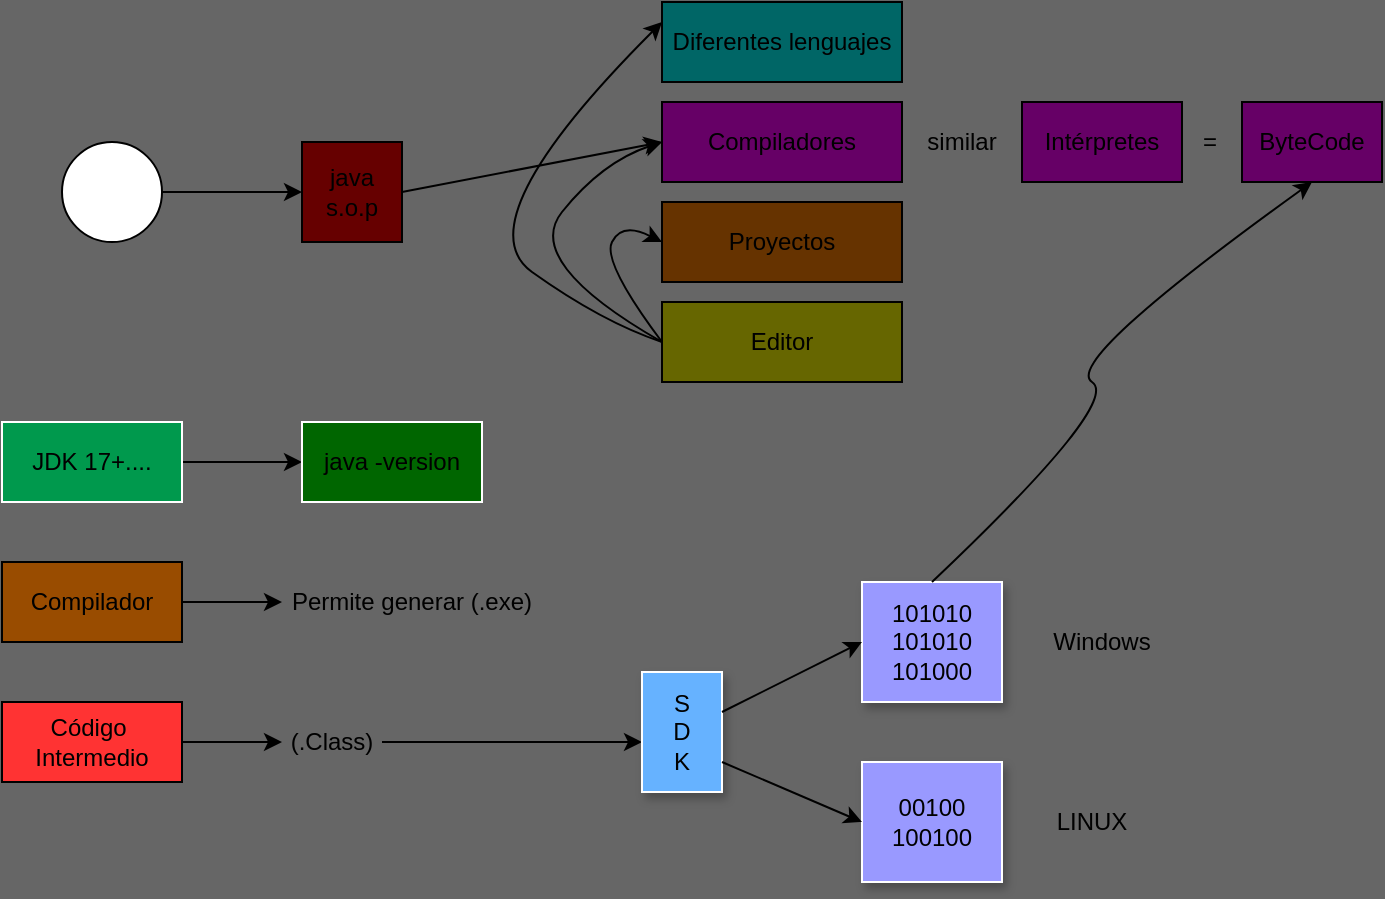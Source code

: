 <mxfile>
    <diagram id="cHzzmYzJNVdIJKY9GFnr" name="Página-1">
        <mxGraphModel dx="820" dy="470" grid="0" gridSize="10" guides="1" tooltips="1" connect="1" arrows="1" fold="1" page="0" pageScale="1" pageWidth="827" pageHeight="1169" background="#666666" math="0" shadow="0">
            <root>
                <mxCell id="0"/>
                <mxCell id="1" parent="0"/>
                <mxCell id="2" value="" style="ellipse;whiteSpace=wrap;html=1;aspect=fixed;" vertex="1" parent="1">
                    <mxGeometry x="150" y="160" width="50" height="50" as="geometry"/>
                </mxCell>
                <mxCell id="15" style="edgeStyle=none;html=1;exitX=1;exitY=0.5;exitDx=0;exitDy=0;entryX=0;entryY=0.5;entryDx=0;entryDy=0;" edge="1" parent="1" source="3" target="5">
                    <mxGeometry relative="1" as="geometry"/>
                </mxCell>
                <mxCell id="3" value="java&lt;br&gt;s.o.p" style="whiteSpace=wrap;html=1;aspect=fixed;fillColor=#660000;" vertex="1" parent="1">
                    <mxGeometry x="270" y="160" width="50" height="50" as="geometry"/>
                </mxCell>
                <mxCell id="4" value="Diferentes lenguajes" style="rounded=0;whiteSpace=wrap;html=1;fillColor=#006666;" vertex="1" parent="1">
                    <mxGeometry x="450" y="90" width="120" height="40" as="geometry"/>
                </mxCell>
                <mxCell id="5" value="Compiladores&lt;span style=&quot;color: rgba(0 , 0 , 0 , 0) ; font-family: monospace ; font-size: 0px&quot;&gt;%3CmxGraphModel%3E%3Croot%3E%3CmxCell%20id%3D%220%22%2F%3E%3CmxCell%20id%3D%221%22%20parent%3D%220%22%2F%3E%3CmxCell%20id%3D%222%22%20value%3D%22Diferentes%20lenguajes%22%20style%3D%22rounded%3D0%3BwhiteSpace%3Dwrap%3Bhtml%3D1%3B%22%20vertex%3D%221%22%20parent%3D%221%22%3E%3CmxGeometry%20x%3D%22450%22%20y%3D%2290%22%20width%3D%22120%22%20height%3D%2240%22%20as%3D%22geometry%22%2F%3E%3C%2FmxCell%3E%3C%2Froot%3E%3C%2FmxGraphModel%3E&lt;/span&gt;" style="rounded=0;whiteSpace=wrap;html=1;fillColor=#660066;" vertex="1" parent="1">
                    <mxGeometry x="450" y="140" width="120" height="40" as="geometry"/>
                </mxCell>
                <mxCell id="6" value="Proyectos" style="rounded=0;whiteSpace=wrap;html=1;fillColor=#663300;" vertex="1" parent="1">
                    <mxGeometry x="450" y="190" width="120" height="40" as="geometry"/>
                </mxCell>
                <mxCell id="7" value="Editor" style="rounded=0;whiteSpace=wrap;html=1;fillColor=#666600;" vertex="1" parent="1">
                    <mxGeometry x="450" y="240" width="120" height="40" as="geometry"/>
                </mxCell>
                <mxCell id="8" value="similar" style="text;html=1;strokeColor=none;fillColor=none;align=center;verticalAlign=middle;whiteSpace=wrap;rounded=0;" vertex="1" parent="1">
                    <mxGeometry x="570" y="145" width="60" height="30" as="geometry"/>
                </mxCell>
                <mxCell id="9" value="Intérpretes" style="rounded=0;whiteSpace=wrap;html=1;fillColor=#660066;" vertex="1" parent="1">
                    <mxGeometry x="630" y="140" width="80" height="40" as="geometry"/>
                </mxCell>
                <mxCell id="10" value="ByteCode" style="rounded=0;whiteSpace=wrap;html=1;fillColor=#660066;" vertex="1" parent="1">
                    <mxGeometry x="740" y="140" width="70" height="40" as="geometry"/>
                </mxCell>
                <mxCell id="11" value="=" style="text;html=1;strokeColor=none;fillColor=none;align=center;verticalAlign=middle;whiteSpace=wrap;rounded=0;" vertex="1" parent="1">
                    <mxGeometry x="704" y="145" width="40" height="30" as="geometry"/>
                </mxCell>
                <mxCell id="13" style="edgeStyle=none;html=1;exitX=1;exitY=0.5;exitDx=0;exitDy=0;" edge="1" parent="1" source="2" target="3">
                    <mxGeometry relative="1" as="geometry">
                        <mxPoint x="210" y="185" as="sourcePoint"/>
                    </mxGeometry>
                </mxCell>
                <mxCell id="12" value="" style="shape=image;verticalLabelPosition=bottom;labelBackgroundColor=#ffffff;verticalAlign=top;aspect=fixed;imageAspect=0;image=https://upload.wikimedia.org/wikipedia/commons/thumb/9/9a/Visual_Studio_Code_1.35_icon.svg/2048px-Visual_Studio_Code_1.35_icon.svg.png;" vertex="1" parent="1">
                    <mxGeometry x="160" y="170" width="30" height="30" as="geometry"/>
                </mxCell>
                <mxCell id="16" value="" style="curved=1;endArrow=classic;html=1;exitX=0;exitY=0.5;exitDx=0;exitDy=0;entryX=0;entryY=0.25;entryDx=0;entryDy=0;" edge="1" parent="1" source="7" target="4">
                    <mxGeometry width="50" height="50" relative="1" as="geometry">
                        <mxPoint x="450" y="240" as="sourcePoint"/>
                        <mxPoint x="500" y="190" as="targetPoint"/>
                        <Array as="points">
                            <mxPoint x="420" y="250"/>
                            <mxPoint x="350" y="200"/>
                        </Array>
                    </mxGeometry>
                </mxCell>
                <mxCell id="17" value="" style="curved=1;endArrow=classic;html=1;exitX=0;exitY=0.5;exitDx=0;exitDy=0;" edge="1" parent="1" source="7">
                    <mxGeometry width="50" height="50" relative="1" as="geometry">
                        <mxPoint x="450" y="240" as="sourcePoint"/>
                        <mxPoint x="450" y="160" as="targetPoint"/>
                        <Array as="points">
                            <mxPoint x="380" y="220"/>
                            <mxPoint x="420" y="170"/>
                        </Array>
                    </mxGeometry>
                </mxCell>
                <mxCell id="18" value="" style="curved=1;endArrow=classic;html=1;entryX=0;entryY=0.5;entryDx=0;entryDy=0;" edge="1" parent="1" target="6">
                    <mxGeometry width="50" height="50" relative="1" as="geometry">
                        <mxPoint x="450" y="260" as="sourcePoint"/>
                        <mxPoint x="500" y="190" as="targetPoint"/>
                        <Array as="points">
                            <mxPoint x="420" y="220"/>
                            <mxPoint x="430" y="200"/>
                        </Array>
                    </mxGeometry>
                </mxCell>
                <mxCell id="23" style="edgeStyle=none;html=1;entryX=0;entryY=0.5;entryDx=0;entryDy=0;" edge="1" parent="1" source="21" target="22">
                    <mxGeometry relative="1" as="geometry"/>
                </mxCell>
                <mxCell id="21" value="JDK 17+...." style="rounded=0;whiteSpace=wrap;html=1;strokeColor=#FFFFFF;fillColor=#00994D;" vertex="1" parent="1">
                    <mxGeometry x="120" y="300" width="90" height="40" as="geometry"/>
                </mxCell>
                <mxCell id="22" value="java -version" style="rounded=0;whiteSpace=wrap;html=1;strokeColor=#FFFFFF;fillColor=#006600;" vertex="1" parent="1">
                    <mxGeometry x="270" y="300" width="90" height="40" as="geometry"/>
                </mxCell>
                <mxCell id="27" style="edgeStyle=none;html=1;exitX=1;exitY=0.5;exitDx=0;exitDy=0;" edge="1" parent="1" source="24" target="26">
                    <mxGeometry relative="1" as="geometry"/>
                </mxCell>
                <mxCell id="24" value="Compilador&lt;span style=&quot;color: rgba(0 , 0 , 0 , 0) ; font-family: monospace ; font-size: 0px&quot;&gt;%3CmxGraphModel%3E%3Croot%3E%3CmxCell%20id%3D%220%22%2F%3E%3CmxCell%20id%3D%221%22%20parent%3D%220%22%2F%3E%3CmxCell%20id%3D%222%22%20value%3D%22Diferentes%20lenguajes%22%20style%3D%22rounded%3D0%3BwhiteSpace%3Dwrap%3Bhtml%3D1%3B%22%20vertex%3D%221%22%20parent%3D%221%22%3E%3CmxGeometry%20x%3D%22450%22%20y%3D%2290%22%20width%3D%22120%22%20height%3D%2240%22%20as%3D%22geometry%22%2F%3E%3C%2FmxCell%3E%3C%2Froot%3E%3C%2FmxGraphModel%3E&lt;/span&gt;" style="rounded=0;whiteSpace=wrap;html=1;fillColor=#994C00;" vertex="1" parent="1">
                    <mxGeometry x="120" y="370" width="90" height="40" as="geometry"/>
                </mxCell>
                <mxCell id="29" style="edgeStyle=none;html=1;exitX=1;exitY=0.5;exitDx=0;exitDy=0;entryX=0;entryY=0.5;entryDx=0;entryDy=0;" edge="1" parent="1" source="25" target="28">
                    <mxGeometry relative="1" as="geometry"/>
                </mxCell>
                <mxCell id="25" value="Código&amp;nbsp;&lt;br&gt;Intermedio" style="rounded=0;whiteSpace=wrap;html=1;fillColor=#FF3333;" vertex="1" parent="1">
                    <mxGeometry x="120" y="440" width="90" height="40" as="geometry"/>
                </mxCell>
                <mxCell id="26" value="Permite generar (.exe)" style="text;html=1;strokeColor=none;fillColor=none;align=center;verticalAlign=middle;whiteSpace=wrap;rounded=0;" vertex="1" parent="1">
                    <mxGeometry x="260" y="375" width="130" height="30" as="geometry"/>
                </mxCell>
                <mxCell id="37" style="edgeStyle=none;html=1;exitX=1;exitY=0.5;exitDx=0;exitDy=0;" edge="1" parent="1" source="28">
                    <mxGeometry relative="1" as="geometry">
                        <mxPoint x="440" y="460" as="targetPoint"/>
                    </mxGeometry>
                </mxCell>
                <mxCell id="28" value="(.Class)" style="text;html=1;strokeColor=none;fillColor=none;align=center;verticalAlign=middle;whiteSpace=wrap;rounded=0;" vertex="1" parent="1">
                    <mxGeometry x="260" y="445" width="50" height="30" as="geometry"/>
                </mxCell>
                <mxCell id="31" value="S&lt;br&gt;D&lt;br&gt;K" style="rounded=0;whiteSpace=wrap;html=1;shadow=1;strokeColor=#FFFFFF;fillColor=#66B2FF;" vertex="1" parent="1">
                    <mxGeometry x="440" y="425" width="40" height="60" as="geometry"/>
                </mxCell>
                <mxCell id="32" value="101010&lt;br&gt;101010&lt;br&gt;101000" style="rounded=0;whiteSpace=wrap;html=1;shadow=1;strokeColor=#FFFFFF;fillColor=#9999FF;" vertex="1" parent="1">
                    <mxGeometry x="550" y="380" width="70" height="60" as="geometry"/>
                </mxCell>
                <mxCell id="33" value="00100&lt;br&gt;100100" style="rounded=0;whiteSpace=wrap;html=1;shadow=1;strokeColor=#FFFFFF;fillColor=#9999FF;" vertex="1" parent="1">
                    <mxGeometry x="550" y="470" width="70" height="60" as="geometry"/>
                </mxCell>
                <mxCell id="34" value="Windows" style="text;html=1;strokeColor=none;fillColor=none;align=center;verticalAlign=middle;whiteSpace=wrap;rounded=0;" vertex="1" parent="1">
                    <mxGeometry x="645" y="395" width="50" height="30" as="geometry"/>
                </mxCell>
                <mxCell id="35" value="LINUX" style="text;html=1;strokeColor=none;fillColor=none;align=center;verticalAlign=middle;whiteSpace=wrap;rounded=0;" vertex="1" parent="1">
                    <mxGeometry x="640" y="485" width="50" height="30" as="geometry"/>
                </mxCell>
                <mxCell id="36" value="" style="curved=1;endArrow=classic;html=1;exitX=0.5;exitY=0;exitDx=0;exitDy=0;entryX=0.5;entryY=1;entryDx=0;entryDy=0;" edge="1" parent="1" source="32" target="10">
                    <mxGeometry width="50" height="50" relative="1" as="geometry">
                        <mxPoint x="575" y="370" as="sourcePoint"/>
                        <mxPoint x="625" y="320" as="targetPoint"/>
                        <Array as="points">
                            <mxPoint x="680" y="290"/>
                            <mxPoint x="650" y="270"/>
                        </Array>
                    </mxGeometry>
                </mxCell>
                <mxCell id="39" value="" style="endArrow=classic;html=1;entryX=0;entryY=0.5;entryDx=0;entryDy=0;" edge="1" parent="1" target="32">
                    <mxGeometry width="50" height="50" relative="1" as="geometry">
                        <mxPoint x="480" y="445" as="sourcePoint"/>
                        <mxPoint x="530" y="395" as="targetPoint"/>
                    </mxGeometry>
                </mxCell>
                <mxCell id="40" value="" style="endArrow=classic;html=1;entryX=0;entryY=0.5;entryDx=0;entryDy=0;exitX=1;exitY=0.75;exitDx=0;exitDy=0;" edge="1" parent="1" source="31" target="33">
                    <mxGeometry width="50" height="50" relative="1" as="geometry">
                        <mxPoint x="480" y="475" as="sourcePoint"/>
                        <mxPoint x="530" y="425" as="targetPoint"/>
                    </mxGeometry>
                </mxCell>
            </root>
        </mxGraphModel>
    </diagram>
</mxfile>